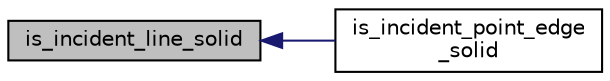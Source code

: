 digraph "is_incident_line_solid"
{
  edge [fontname="Helvetica",fontsize="10",labelfontname="Helvetica",labelfontsize="10"];
  node [fontname="Helvetica",fontsize="10",shape=record];
  rankdir="LR";
  Node394 [label="is_incident_line_solid",height=0.2,width=0.4,color="black", fillcolor="grey75", style="filled", fontcolor="black"];
  Node394 -> Node395 [dir="back",color="midnightblue",fontsize="10",style="solid",fontname="Helvetica"];
  Node395 [label="is_incident_point_edge\l_solid",height=0.2,width=0.4,color="black", fillcolor="white", style="filled",URL="$de/d10/hamming_8_c.html#ab4a5b9787ab77b4b222f15f6c34558de"];
}
